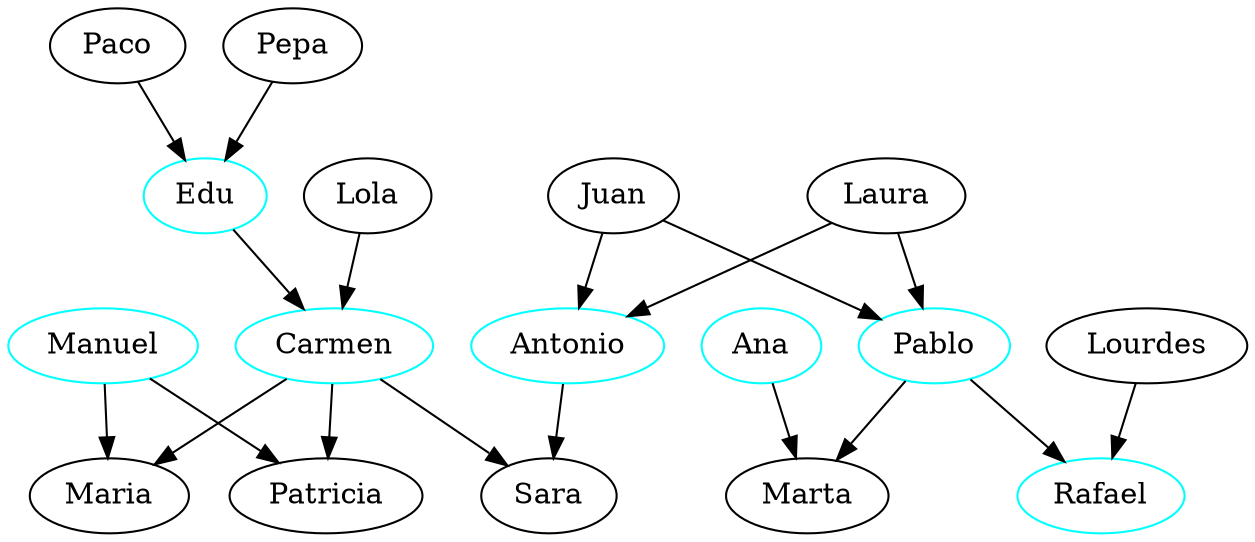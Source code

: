 strict digraph G {
  1 [ label="Paco" ];
  2 [ label="Pepa" ];
  3 [ color="cyan" label="Edu" ];
  4 [ label="Lola" ];
  5 [ label="Juan" ];
  6 [ label="Laura" ];
  7 [ color="cyan" label="Manuel" ];
  8 [ color="cyan" label="Carmen" ];
  9 [ color="cyan" label="Antonio" ];
  10 [ color="cyan" label="Pablo" ];
  11 [ color="cyan" label="Ana" ];
  12 [ label="Patricia" ];
  13 [ label="Maria" ];
  14 [ label="Sara" ];
  15 [ label="Marta" ];
  16 [ color="cyan" label="Rafael" ];
  17 [ label="Lourdes" ];
  1 -> 3 [ color="black" ];
  2 -> 3 [ color="black" ];
  3 -> 8 [ color="black" ];
  4 -> 8 [ color="black" ];
  5 -> 9 [ color="black" ];
  5 -> 10 [ color="black" ];
  6 -> 9 [ color="black" ];
  6 -> 10 [ color="black" ];
  7 -> 13 [ color="black" ];
  8 -> 13 [ color="black" ];
  7 -> 12 [ color="black" ];
  8 -> 12 [ color="black" ];
  8 -> 14 [ color="black" ];
  9 -> 14 [ color="black" ];
  10 -> 15 [ color="black" ];
  11 -> 15 [ color="black" ];
  10 -> 16 [ color="black" ];
  17 -> 16 [ color="black" ];
}
